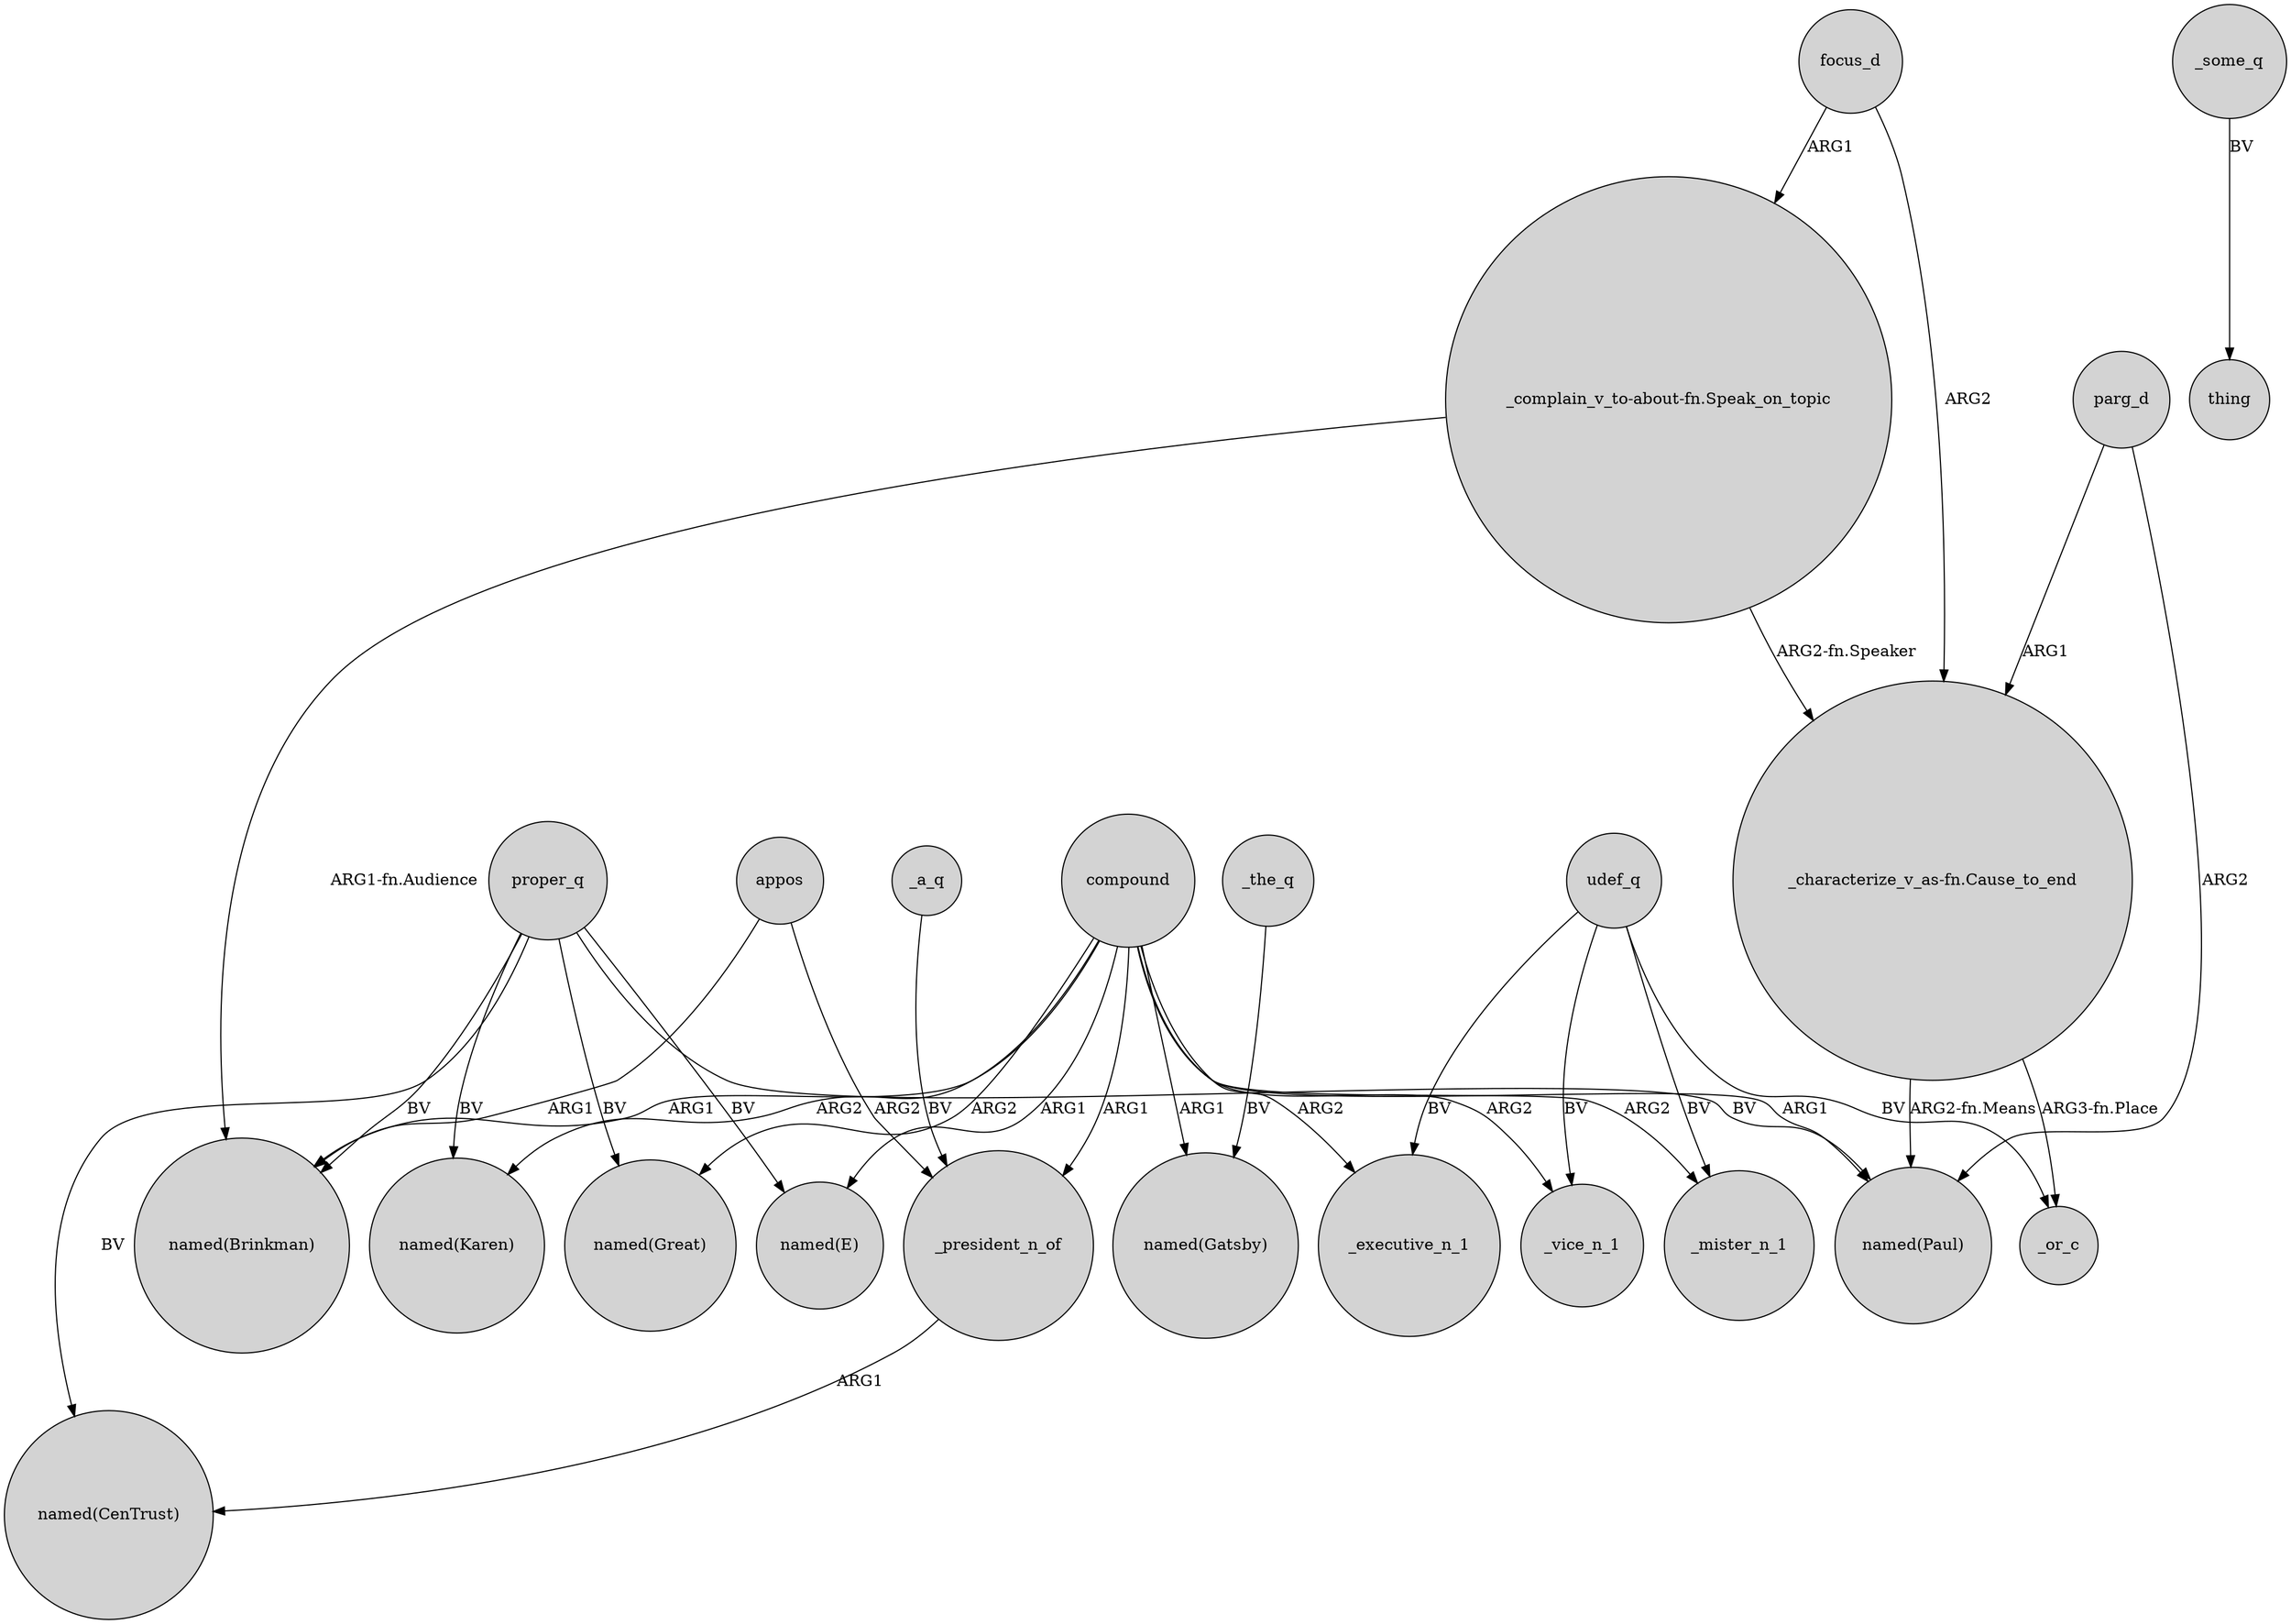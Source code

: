 digraph {
	node [shape=circle style=filled]
	appos -> _president_n_of [label=ARG2]
	compound -> _mister_n_1 [label=ARG2]
	"_complain_v_to-about-fn.Speak_on_topic" -> "named(Brinkman)" [label="ARG1-fn.Audience"]
	compound -> "named(Great)" [label=ARG2]
	"_characterize_v_as-fn.Cause_to_end" -> _or_c [label="ARG3-fn.Place"]
	appos -> "named(Brinkman)" [label=ARG1]
	compound -> "named(E)" [label=ARG1]
	udef_q -> _mister_n_1 [label=BV]
	_some_q -> thing [label=BV]
	udef_q -> _or_c [label=BV]
	proper_q -> "named(CenTrust)" [label=BV]
	_president_n_of -> "named(CenTrust)" [label=ARG1]
	focus_d -> "_characterize_v_as-fn.Cause_to_end" [label=ARG2]
	"_complain_v_to-about-fn.Speak_on_topic" -> "_characterize_v_as-fn.Cause_to_end" [label="ARG2-fn.Speaker"]
	_a_q -> _president_n_of [label=BV]
	udef_q -> _executive_n_1 [label=BV]
	udef_q -> _vice_n_1 [label=BV]
	parg_d -> "named(Paul)" [label=ARG2]
	compound -> "named(Karen)" [label=ARG2]
	proper_q -> "named(Great)" [label=BV]
	compound -> "named(Paul)" [label=ARG1]
	parg_d -> "_characterize_v_as-fn.Cause_to_end" [label=ARG1]
	proper_q -> "named(Karen)" [label=BV]
	proper_q -> "named(Paul)" [label=BV]
	compound -> "named(Brinkman)" [label=ARG1]
	compound -> _vice_n_1 [label=ARG2]
	compound -> _president_n_of [label=ARG1]
	proper_q -> "named(Brinkman)" [label=BV]
	"_characterize_v_as-fn.Cause_to_end" -> "named(Paul)" [label="ARG2-fn.Means"]
	_the_q -> "named(Gatsby)" [label=BV]
	focus_d -> "_complain_v_to-about-fn.Speak_on_topic" [label=ARG1]
	compound -> "named(Gatsby)" [label=ARG1]
	compound -> _executive_n_1 [label=ARG2]
	proper_q -> "named(E)" [label=BV]
}
